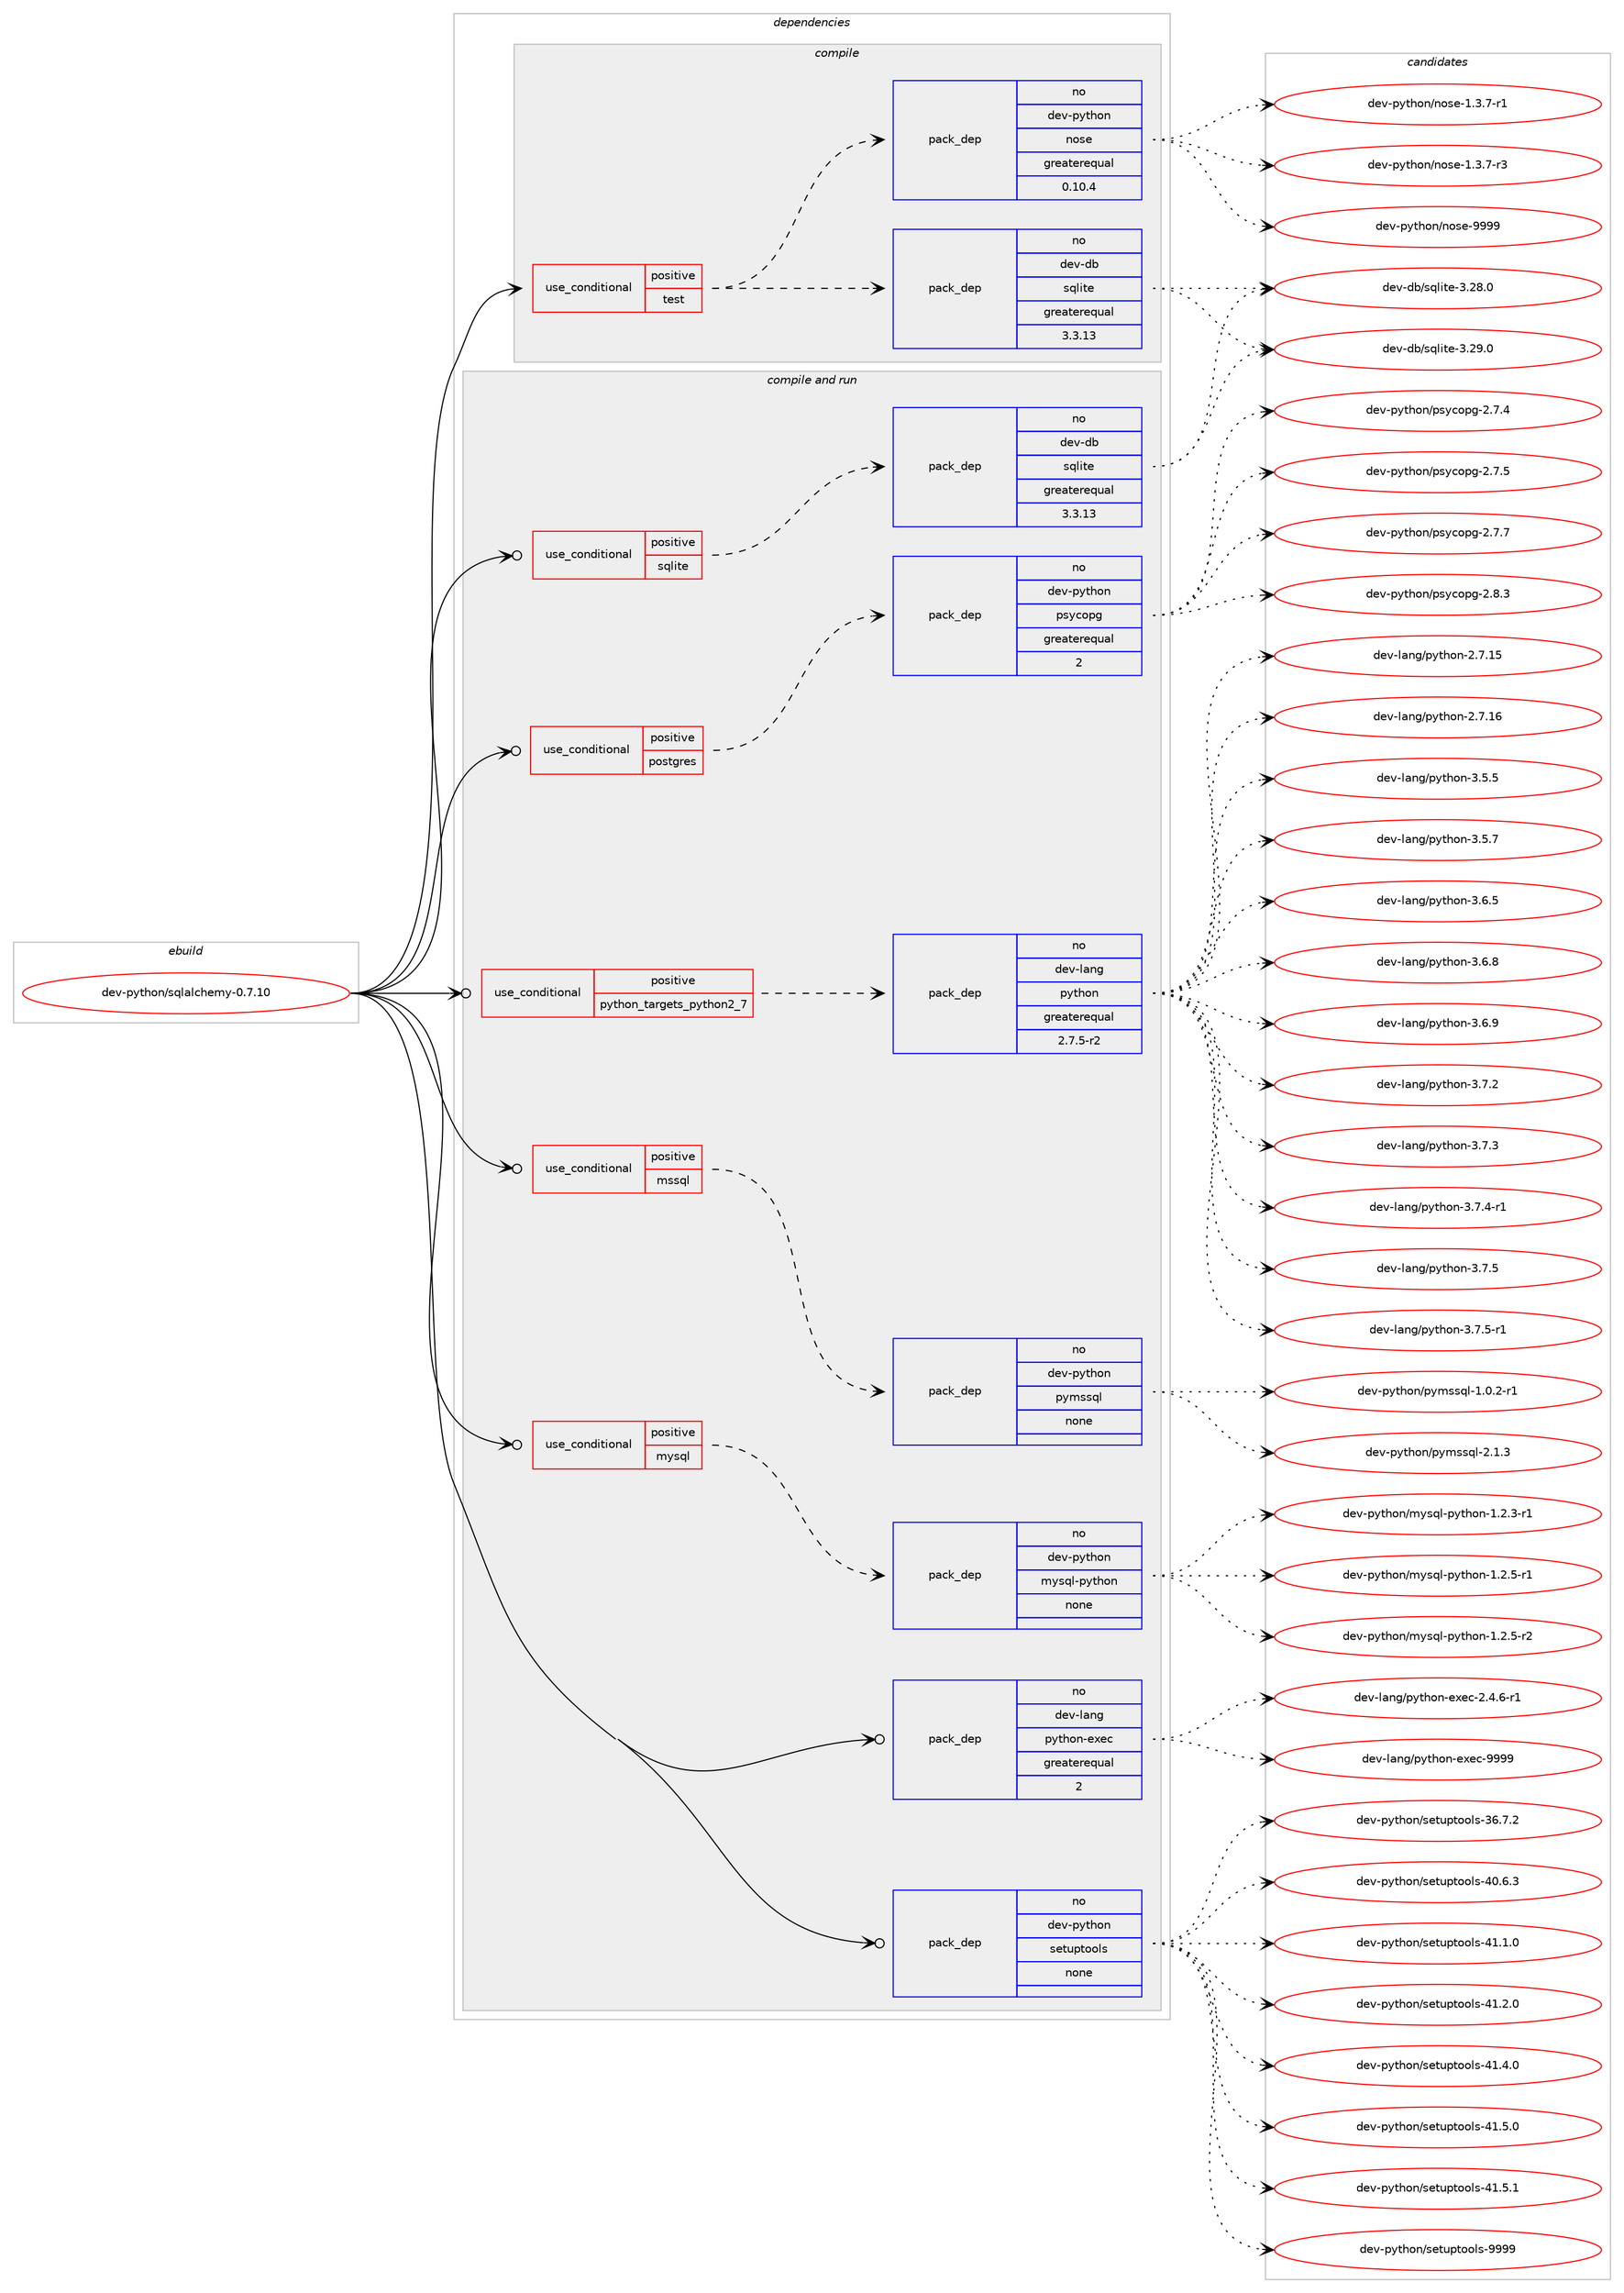 digraph prolog {

# *************
# Graph options
# *************

newrank=true;
concentrate=true;
compound=true;
graph [rankdir=LR,fontname=Helvetica,fontsize=10,ranksep=1.5];#, ranksep=2.5, nodesep=0.2];
edge  [arrowhead=vee];
node  [fontname=Helvetica,fontsize=10];

# **********
# The ebuild
# **********

subgraph cluster_leftcol {
color=gray;
rank=same;
label=<<i>ebuild</i>>;
id [label="dev-python/sqlalchemy-0.7.10", color=red, width=4, href="../dev-python/sqlalchemy-0.7.10.svg"];
}

# ****************
# The dependencies
# ****************

subgraph cluster_midcol {
color=gray;
label=<<i>dependencies</i>>;
subgraph cluster_compile {
fillcolor="#eeeeee";
style=filled;
label=<<i>compile</i>>;
subgraph cond149859 {
dependency638858 [label=<<TABLE BORDER="0" CELLBORDER="1" CELLSPACING="0" CELLPADDING="4"><TR><TD ROWSPAN="3" CELLPADDING="10">use_conditional</TD></TR><TR><TD>positive</TD></TR><TR><TD>test</TD></TR></TABLE>>, shape=none, color=red];
subgraph pack477118 {
dependency638859 [label=<<TABLE BORDER="0" CELLBORDER="1" CELLSPACING="0" CELLPADDING="4" WIDTH="220"><TR><TD ROWSPAN="6" CELLPADDING="30">pack_dep</TD></TR><TR><TD WIDTH="110">no</TD></TR><TR><TD>dev-db</TD></TR><TR><TD>sqlite</TD></TR><TR><TD>greaterequal</TD></TR><TR><TD>3.3.13</TD></TR></TABLE>>, shape=none, color=blue];
}
dependency638858:e -> dependency638859:w [weight=20,style="dashed",arrowhead="vee"];
subgraph pack477119 {
dependency638860 [label=<<TABLE BORDER="0" CELLBORDER="1" CELLSPACING="0" CELLPADDING="4" WIDTH="220"><TR><TD ROWSPAN="6" CELLPADDING="30">pack_dep</TD></TR><TR><TD WIDTH="110">no</TD></TR><TR><TD>dev-python</TD></TR><TR><TD>nose</TD></TR><TR><TD>greaterequal</TD></TR><TR><TD>0.10.4</TD></TR></TABLE>>, shape=none, color=blue];
}
dependency638858:e -> dependency638860:w [weight=20,style="dashed",arrowhead="vee"];
}
id:e -> dependency638858:w [weight=20,style="solid",arrowhead="vee"];
}
subgraph cluster_compileandrun {
fillcolor="#eeeeee";
style=filled;
label=<<i>compile and run</i>>;
subgraph cond149860 {
dependency638861 [label=<<TABLE BORDER="0" CELLBORDER="1" CELLSPACING="0" CELLPADDING="4"><TR><TD ROWSPAN="3" CELLPADDING="10">use_conditional</TD></TR><TR><TD>positive</TD></TR><TR><TD>mssql</TD></TR></TABLE>>, shape=none, color=red];
subgraph pack477120 {
dependency638862 [label=<<TABLE BORDER="0" CELLBORDER="1" CELLSPACING="0" CELLPADDING="4" WIDTH="220"><TR><TD ROWSPAN="6" CELLPADDING="30">pack_dep</TD></TR><TR><TD WIDTH="110">no</TD></TR><TR><TD>dev-python</TD></TR><TR><TD>pymssql</TD></TR><TR><TD>none</TD></TR><TR><TD></TD></TR></TABLE>>, shape=none, color=blue];
}
dependency638861:e -> dependency638862:w [weight=20,style="dashed",arrowhead="vee"];
}
id:e -> dependency638861:w [weight=20,style="solid",arrowhead="odotvee"];
subgraph cond149861 {
dependency638863 [label=<<TABLE BORDER="0" CELLBORDER="1" CELLSPACING="0" CELLPADDING="4"><TR><TD ROWSPAN="3" CELLPADDING="10">use_conditional</TD></TR><TR><TD>positive</TD></TR><TR><TD>mysql</TD></TR></TABLE>>, shape=none, color=red];
subgraph pack477121 {
dependency638864 [label=<<TABLE BORDER="0" CELLBORDER="1" CELLSPACING="0" CELLPADDING="4" WIDTH="220"><TR><TD ROWSPAN="6" CELLPADDING="30">pack_dep</TD></TR><TR><TD WIDTH="110">no</TD></TR><TR><TD>dev-python</TD></TR><TR><TD>mysql-python</TD></TR><TR><TD>none</TD></TR><TR><TD></TD></TR></TABLE>>, shape=none, color=blue];
}
dependency638863:e -> dependency638864:w [weight=20,style="dashed",arrowhead="vee"];
}
id:e -> dependency638863:w [weight=20,style="solid",arrowhead="odotvee"];
subgraph cond149862 {
dependency638865 [label=<<TABLE BORDER="0" CELLBORDER="1" CELLSPACING="0" CELLPADDING="4"><TR><TD ROWSPAN="3" CELLPADDING="10">use_conditional</TD></TR><TR><TD>positive</TD></TR><TR><TD>postgres</TD></TR></TABLE>>, shape=none, color=red];
subgraph pack477122 {
dependency638866 [label=<<TABLE BORDER="0" CELLBORDER="1" CELLSPACING="0" CELLPADDING="4" WIDTH="220"><TR><TD ROWSPAN="6" CELLPADDING="30">pack_dep</TD></TR><TR><TD WIDTH="110">no</TD></TR><TR><TD>dev-python</TD></TR><TR><TD>psycopg</TD></TR><TR><TD>greaterequal</TD></TR><TR><TD>2</TD></TR></TABLE>>, shape=none, color=blue];
}
dependency638865:e -> dependency638866:w [weight=20,style="dashed",arrowhead="vee"];
}
id:e -> dependency638865:w [weight=20,style="solid",arrowhead="odotvee"];
subgraph cond149863 {
dependency638867 [label=<<TABLE BORDER="0" CELLBORDER="1" CELLSPACING="0" CELLPADDING="4"><TR><TD ROWSPAN="3" CELLPADDING="10">use_conditional</TD></TR><TR><TD>positive</TD></TR><TR><TD>python_targets_python2_7</TD></TR></TABLE>>, shape=none, color=red];
subgraph pack477123 {
dependency638868 [label=<<TABLE BORDER="0" CELLBORDER="1" CELLSPACING="0" CELLPADDING="4" WIDTH="220"><TR><TD ROWSPAN="6" CELLPADDING="30">pack_dep</TD></TR><TR><TD WIDTH="110">no</TD></TR><TR><TD>dev-lang</TD></TR><TR><TD>python</TD></TR><TR><TD>greaterequal</TD></TR><TR><TD>2.7.5-r2</TD></TR></TABLE>>, shape=none, color=blue];
}
dependency638867:e -> dependency638868:w [weight=20,style="dashed",arrowhead="vee"];
}
id:e -> dependency638867:w [weight=20,style="solid",arrowhead="odotvee"];
subgraph cond149864 {
dependency638869 [label=<<TABLE BORDER="0" CELLBORDER="1" CELLSPACING="0" CELLPADDING="4"><TR><TD ROWSPAN="3" CELLPADDING="10">use_conditional</TD></TR><TR><TD>positive</TD></TR><TR><TD>sqlite</TD></TR></TABLE>>, shape=none, color=red];
subgraph pack477124 {
dependency638870 [label=<<TABLE BORDER="0" CELLBORDER="1" CELLSPACING="0" CELLPADDING="4" WIDTH="220"><TR><TD ROWSPAN="6" CELLPADDING="30">pack_dep</TD></TR><TR><TD WIDTH="110">no</TD></TR><TR><TD>dev-db</TD></TR><TR><TD>sqlite</TD></TR><TR><TD>greaterequal</TD></TR><TR><TD>3.3.13</TD></TR></TABLE>>, shape=none, color=blue];
}
dependency638869:e -> dependency638870:w [weight=20,style="dashed",arrowhead="vee"];
}
id:e -> dependency638869:w [weight=20,style="solid",arrowhead="odotvee"];
subgraph pack477125 {
dependency638871 [label=<<TABLE BORDER="0" CELLBORDER="1" CELLSPACING="0" CELLPADDING="4" WIDTH="220"><TR><TD ROWSPAN="6" CELLPADDING="30">pack_dep</TD></TR><TR><TD WIDTH="110">no</TD></TR><TR><TD>dev-lang</TD></TR><TR><TD>python-exec</TD></TR><TR><TD>greaterequal</TD></TR><TR><TD>2</TD></TR></TABLE>>, shape=none, color=blue];
}
id:e -> dependency638871:w [weight=20,style="solid",arrowhead="odotvee"];
subgraph pack477126 {
dependency638872 [label=<<TABLE BORDER="0" CELLBORDER="1" CELLSPACING="0" CELLPADDING="4" WIDTH="220"><TR><TD ROWSPAN="6" CELLPADDING="30">pack_dep</TD></TR><TR><TD WIDTH="110">no</TD></TR><TR><TD>dev-python</TD></TR><TR><TD>setuptools</TD></TR><TR><TD>none</TD></TR><TR><TD></TD></TR></TABLE>>, shape=none, color=blue];
}
id:e -> dependency638872:w [weight=20,style="solid",arrowhead="odotvee"];
}
subgraph cluster_run {
fillcolor="#eeeeee";
style=filled;
label=<<i>run</i>>;
}
}

# **************
# The candidates
# **************

subgraph cluster_choices {
rank=same;
color=gray;
label=<<i>candidates</i>>;

subgraph choice477118 {
color=black;
nodesep=1;
choice10010111845100984711511310810511610145514650564648 [label="dev-db/sqlite-3.28.0", color=red, width=4,href="../dev-db/sqlite-3.28.0.svg"];
choice10010111845100984711511310810511610145514650574648 [label="dev-db/sqlite-3.29.0", color=red, width=4,href="../dev-db/sqlite-3.29.0.svg"];
dependency638859:e -> choice10010111845100984711511310810511610145514650564648:w [style=dotted,weight="100"];
dependency638859:e -> choice10010111845100984711511310810511610145514650574648:w [style=dotted,weight="100"];
}
subgraph choice477119 {
color=black;
nodesep=1;
choice10010111845112121116104111110471101111151014549465146554511449 [label="dev-python/nose-1.3.7-r1", color=red, width=4,href="../dev-python/nose-1.3.7-r1.svg"];
choice10010111845112121116104111110471101111151014549465146554511451 [label="dev-python/nose-1.3.7-r3", color=red, width=4,href="../dev-python/nose-1.3.7-r3.svg"];
choice10010111845112121116104111110471101111151014557575757 [label="dev-python/nose-9999", color=red, width=4,href="../dev-python/nose-9999.svg"];
dependency638860:e -> choice10010111845112121116104111110471101111151014549465146554511449:w [style=dotted,weight="100"];
dependency638860:e -> choice10010111845112121116104111110471101111151014549465146554511451:w [style=dotted,weight="100"];
dependency638860:e -> choice10010111845112121116104111110471101111151014557575757:w [style=dotted,weight="100"];
}
subgraph choice477120 {
color=black;
nodesep=1;
choice10010111845112121116104111110471121211091151151131084549464846504511449 [label="dev-python/pymssql-1.0.2-r1", color=red, width=4,href="../dev-python/pymssql-1.0.2-r1.svg"];
choice1001011184511212111610411111047112121109115115113108455046494651 [label="dev-python/pymssql-2.1.3", color=red, width=4,href="../dev-python/pymssql-2.1.3.svg"];
dependency638862:e -> choice10010111845112121116104111110471121211091151151131084549464846504511449:w [style=dotted,weight="100"];
dependency638862:e -> choice1001011184511212111610411111047112121109115115113108455046494651:w [style=dotted,weight="100"];
}
subgraph choice477121 {
color=black;
nodesep=1;
choice1001011184511212111610411111047109121115113108451121211161041111104549465046514511449 [label="dev-python/mysql-python-1.2.3-r1", color=red, width=4,href="../dev-python/mysql-python-1.2.3-r1.svg"];
choice1001011184511212111610411111047109121115113108451121211161041111104549465046534511449 [label="dev-python/mysql-python-1.2.5-r1", color=red, width=4,href="../dev-python/mysql-python-1.2.5-r1.svg"];
choice1001011184511212111610411111047109121115113108451121211161041111104549465046534511450 [label="dev-python/mysql-python-1.2.5-r2", color=red, width=4,href="../dev-python/mysql-python-1.2.5-r2.svg"];
dependency638864:e -> choice1001011184511212111610411111047109121115113108451121211161041111104549465046514511449:w [style=dotted,weight="100"];
dependency638864:e -> choice1001011184511212111610411111047109121115113108451121211161041111104549465046534511449:w [style=dotted,weight="100"];
dependency638864:e -> choice1001011184511212111610411111047109121115113108451121211161041111104549465046534511450:w [style=dotted,weight="100"];
}
subgraph choice477122 {
color=black;
nodesep=1;
choice100101118451121211161041111104711211512199111112103455046554652 [label="dev-python/psycopg-2.7.4", color=red, width=4,href="../dev-python/psycopg-2.7.4.svg"];
choice100101118451121211161041111104711211512199111112103455046554653 [label="dev-python/psycopg-2.7.5", color=red, width=4,href="../dev-python/psycopg-2.7.5.svg"];
choice100101118451121211161041111104711211512199111112103455046554655 [label="dev-python/psycopg-2.7.7", color=red, width=4,href="../dev-python/psycopg-2.7.7.svg"];
choice100101118451121211161041111104711211512199111112103455046564651 [label="dev-python/psycopg-2.8.3", color=red, width=4,href="../dev-python/psycopg-2.8.3.svg"];
dependency638866:e -> choice100101118451121211161041111104711211512199111112103455046554652:w [style=dotted,weight="100"];
dependency638866:e -> choice100101118451121211161041111104711211512199111112103455046554653:w [style=dotted,weight="100"];
dependency638866:e -> choice100101118451121211161041111104711211512199111112103455046554655:w [style=dotted,weight="100"];
dependency638866:e -> choice100101118451121211161041111104711211512199111112103455046564651:w [style=dotted,weight="100"];
}
subgraph choice477123 {
color=black;
nodesep=1;
choice10010111845108971101034711212111610411111045504655464953 [label="dev-lang/python-2.7.15", color=red, width=4,href="../dev-lang/python-2.7.15.svg"];
choice10010111845108971101034711212111610411111045504655464954 [label="dev-lang/python-2.7.16", color=red, width=4,href="../dev-lang/python-2.7.16.svg"];
choice100101118451089711010347112121116104111110455146534653 [label="dev-lang/python-3.5.5", color=red, width=4,href="../dev-lang/python-3.5.5.svg"];
choice100101118451089711010347112121116104111110455146534655 [label="dev-lang/python-3.5.7", color=red, width=4,href="../dev-lang/python-3.5.7.svg"];
choice100101118451089711010347112121116104111110455146544653 [label="dev-lang/python-3.6.5", color=red, width=4,href="../dev-lang/python-3.6.5.svg"];
choice100101118451089711010347112121116104111110455146544656 [label="dev-lang/python-3.6.8", color=red, width=4,href="../dev-lang/python-3.6.8.svg"];
choice100101118451089711010347112121116104111110455146544657 [label="dev-lang/python-3.6.9", color=red, width=4,href="../dev-lang/python-3.6.9.svg"];
choice100101118451089711010347112121116104111110455146554650 [label="dev-lang/python-3.7.2", color=red, width=4,href="../dev-lang/python-3.7.2.svg"];
choice100101118451089711010347112121116104111110455146554651 [label="dev-lang/python-3.7.3", color=red, width=4,href="../dev-lang/python-3.7.3.svg"];
choice1001011184510897110103471121211161041111104551465546524511449 [label="dev-lang/python-3.7.4-r1", color=red, width=4,href="../dev-lang/python-3.7.4-r1.svg"];
choice100101118451089711010347112121116104111110455146554653 [label="dev-lang/python-3.7.5", color=red, width=4,href="../dev-lang/python-3.7.5.svg"];
choice1001011184510897110103471121211161041111104551465546534511449 [label="dev-lang/python-3.7.5-r1", color=red, width=4,href="../dev-lang/python-3.7.5-r1.svg"];
dependency638868:e -> choice10010111845108971101034711212111610411111045504655464953:w [style=dotted,weight="100"];
dependency638868:e -> choice10010111845108971101034711212111610411111045504655464954:w [style=dotted,weight="100"];
dependency638868:e -> choice100101118451089711010347112121116104111110455146534653:w [style=dotted,weight="100"];
dependency638868:e -> choice100101118451089711010347112121116104111110455146534655:w [style=dotted,weight="100"];
dependency638868:e -> choice100101118451089711010347112121116104111110455146544653:w [style=dotted,weight="100"];
dependency638868:e -> choice100101118451089711010347112121116104111110455146544656:w [style=dotted,weight="100"];
dependency638868:e -> choice100101118451089711010347112121116104111110455146544657:w [style=dotted,weight="100"];
dependency638868:e -> choice100101118451089711010347112121116104111110455146554650:w [style=dotted,weight="100"];
dependency638868:e -> choice100101118451089711010347112121116104111110455146554651:w [style=dotted,weight="100"];
dependency638868:e -> choice1001011184510897110103471121211161041111104551465546524511449:w [style=dotted,weight="100"];
dependency638868:e -> choice100101118451089711010347112121116104111110455146554653:w [style=dotted,weight="100"];
dependency638868:e -> choice1001011184510897110103471121211161041111104551465546534511449:w [style=dotted,weight="100"];
}
subgraph choice477124 {
color=black;
nodesep=1;
choice10010111845100984711511310810511610145514650564648 [label="dev-db/sqlite-3.28.0", color=red, width=4,href="../dev-db/sqlite-3.28.0.svg"];
choice10010111845100984711511310810511610145514650574648 [label="dev-db/sqlite-3.29.0", color=red, width=4,href="../dev-db/sqlite-3.29.0.svg"];
dependency638870:e -> choice10010111845100984711511310810511610145514650564648:w [style=dotted,weight="100"];
dependency638870:e -> choice10010111845100984711511310810511610145514650574648:w [style=dotted,weight="100"];
}
subgraph choice477125 {
color=black;
nodesep=1;
choice10010111845108971101034711212111610411111045101120101994550465246544511449 [label="dev-lang/python-exec-2.4.6-r1", color=red, width=4,href="../dev-lang/python-exec-2.4.6-r1.svg"];
choice10010111845108971101034711212111610411111045101120101994557575757 [label="dev-lang/python-exec-9999", color=red, width=4,href="../dev-lang/python-exec-9999.svg"];
dependency638871:e -> choice10010111845108971101034711212111610411111045101120101994550465246544511449:w [style=dotted,weight="100"];
dependency638871:e -> choice10010111845108971101034711212111610411111045101120101994557575757:w [style=dotted,weight="100"];
}
subgraph choice477126 {
color=black;
nodesep=1;
choice100101118451121211161041111104711510111611711211611111110811545515446554650 [label="dev-python/setuptools-36.7.2", color=red, width=4,href="../dev-python/setuptools-36.7.2.svg"];
choice100101118451121211161041111104711510111611711211611111110811545524846544651 [label="dev-python/setuptools-40.6.3", color=red, width=4,href="../dev-python/setuptools-40.6.3.svg"];
choice100101118451121211161041111104711510111611711211611111110811545524946494648 [label="dev-python/setuptools-41.1.0", color=red, width=4,href="../dev-python/setuptools-41.1.0.svg"];
choice100101118451121211161041111104711510111611711211611111110811545524946504648 [label="dev-python/setuptools-41.2.0", color=red, width=4,href="../dev-python/setuptools-41.2.0.svg"];
choice100101118451121211161041111104711510111611711211611111110811545524946524648 [label="dev-python/setuptools-41.4.0", color=red, width=4,href="../dev-python/setuptools-41.4.0.svg"];
choice100101118451121211161041111104711510111611711211611111110811545524946534648 [label="dev-python/setuptools-41.5.0", color=red, width=4,href="../dev-python/setuptools-41.5.0.svg"];
choice100101118451121211161041111104711510111611711211611111110811545524946534649 [label="dev-python/setuptools-41.5.1", color=red, width=4,href="../dev-python/setuptools-41.5.1.svg"];
choice10010111845112121116104111110471151011161171121161111111081154557575757 [label="dev-python/setuptools-9999", color=red, width=4,href="../dev-python/setuptools-9999.svg"];
dependency638872:e -> choice100101118451121211161041111104711510111611711211611111110811545515446554650:w [style=dotted,weight="100"];
dependency638872:e -> choice100101118451121211161041111104711510111611711211611111110811545524846544651:w [style=dotted,weight="100"];
dependency638872:e -> choice100101118451121211161041111104711510111611711211611111110811545524946494648:w [style=dotted,weight="100"];
dependency638872:e -> choice100101118451121211161041111104711510111611711211611111110811545524946504648:w [style=dotted,weight="100"];
dependency638872:e -> choice100101118451121211161041111104711510111611711211611111110811545524946524648:w [style=dotted,weight="100"];
dependency638872:e -> choice100101118451121211161041111104711510111611711211611111110811545524946534648:w [style=dotted,weight="100"];
dependency638872:e -> choice100101118451121211161041111104711510111611711211611111110811545524946534649:w [style=dotted,weight="100"];
dependency638872:e -> choice10010111845112121116104111110471151011161171121161111111081154557575757:w [style=dotted,weight="100"];
}
}

}
